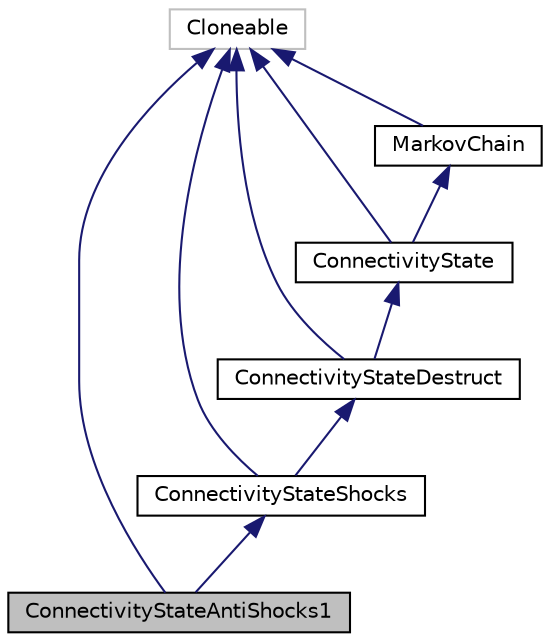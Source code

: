 digraph "ConnectivityStateAntiShocks1"
{
 // INTERACTIVE_SVG=YES
  bgcolor="transparent";
  edge [fontname="Helvetica",fontsize="10",labelfontname="Helvetica",labelfontsize="10"];
  node [fontname="Helvetica",fontsize="10",shape=record];
  Node0 [label="ConnectivityStateAntiShocks1",height=0.2,width=0.4,color="black", fillcolor="grey75", style="filled", fontcolor="black"];
  Node1 -> Node0 [dir="back",color="midnightblue",fontsize="10",style="solid",fontname="Helvetica"];
  Node1 [label="ConnectivityStateShocks",height=0.2,width=0.4,color="black",URL="$da/da8/classumontreal_1_1ssj_1_1networks_1_1ConnectivityStateShocks.html",tooltip="Implements one step of the Markov chain for the destructive schema with shocks. "];
  Node2 -> Node1 [dir="back",color="midnightblue",fontsize="10",style="solid",fontname="Helvetica"];
  Node2 [label="ConnectivityStateDestruct",height=0.2,width=0.4,color="black",URL="$dc/d9e/classumontreal_1_1ssj_1_1networks_1_1ConnectivityStateDestruct.html",tooltip="Implements one step of the Markov chain for the destructive schema. "];
  Node3 -> Node2 [dir="back",color="midnightblue",fontsize="10",style="solid",fontname="Helvetica"];
  Node3 [label="ConnectivityState",height=0.2,width=0.4,color="black",URL="$d6/dd7/classumontreal_1_1ssj_1_1networks_1_1ConnectivityState.html",tooltip="Extends the class MarkoChain and implements the methods referring to the conditional sampling..."];
  Node4 -> Node3 [dir="back",color="midnightblue",fontsize="10",style="solid",fontname="Helvetica"];
  Node4 [label="MarkovChain",height=0.2,width=0.4,color="black",URL="$d7/d8c/classumontreal_1_1ssj_1_1networks_1_1MarkovChain.html",tooltip="Abstract class, extended by Connectivity State and al. "];
  Node5 -> Node4 [dir="back",color="midnightblue",fontsize="10",style="solid",fontname="Helvetica"];
  Node5 [label="Cloneable",height=0.2,width=0.4,color="grey75"];
  Node5 -> Node3 [dir="back",color="midnightblue",fontsize="10",style="solid",fontname="Helvetica"];
  Node5 -> Node2 [dir="back",color="midnightblue",fontsize="10",style="solid",fontname="Helvetica"];
  Node5 -> Node1 [dir="back",color="midnightblue",fontsize="10",style="solid",fontname="Helvetica"];
  Node5 -> Node0 [dir="back",color="midnightblue",fontsize="10",style="solid",fontname="Helvetica"];
}
